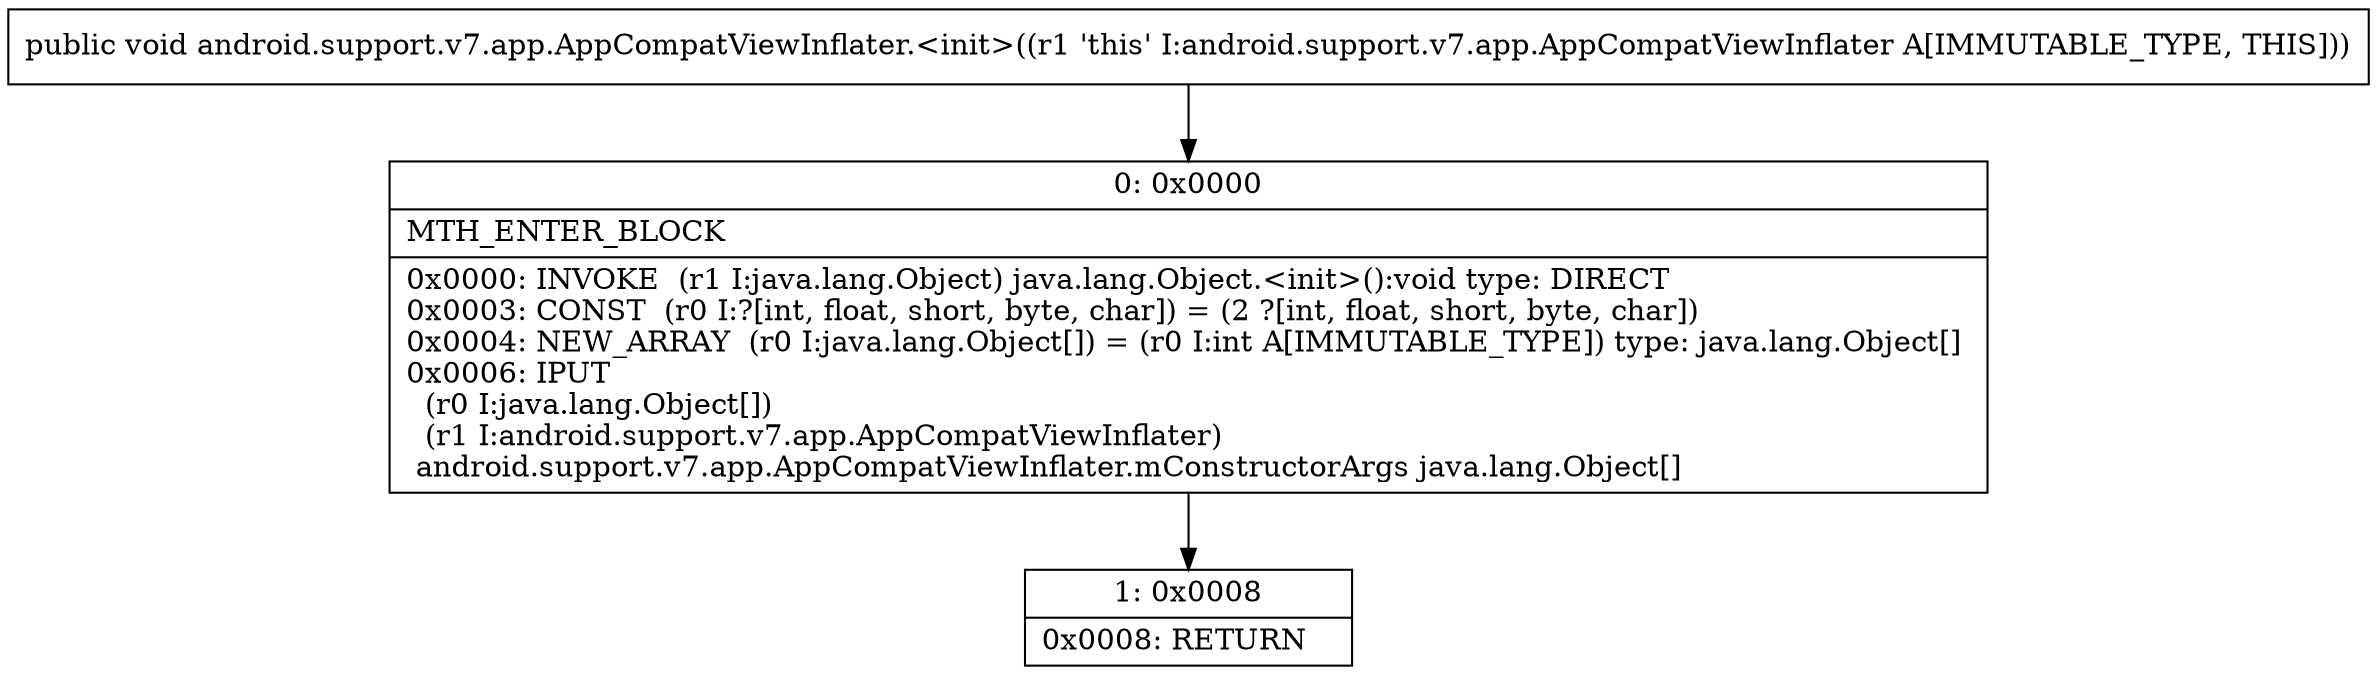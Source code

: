 digraph "CFG forandroid.support.v7.app.AppCompatViewInflater.\<init\>()V" {
Node_0 [shape=record,label="{0\:\ 0x0000|MTH_ENTER_BLOCK\l|0x0000: INVOKE  (r1 I:java.lang.Object) java.lang.Object.\<init\>():void type: DIRECT \l0x0003: CONST  (r0 I:?[int, float, short, byte, char]) = (2 ?[int, float, short, byte, char]) \l0x0004: NEW_ARRAY  (r0 I:java.lang.Object[]) = (r0 I:int A[IMMUTABLE_TYPE]) type: java.lang.Object[] \l0x0006: IPUT  \l  (r0 I:java.lang.Object[])\l  (r1 I:android.support.v7.app.AppCompatViewInflater)\l android.support.v7.app.AppCompatViewInflater.mConstructorArgs java.lang.Object[] \l}"];
Node_1 [shape=record,label="{1\:\ 0x0008|0x0008: RETURN   \l}"];
MethodNode[shape=record,label="{public void android.support.v7.app.AppCompatViewInflater.\<init\>((r1 'this' I:android.support.v7.app.AppCompatViewInflater A[IMMUTABLE_TYPE, THIS])) }"];
MethodNode -> Node_0;
Node_0 -> Node_1;
}

